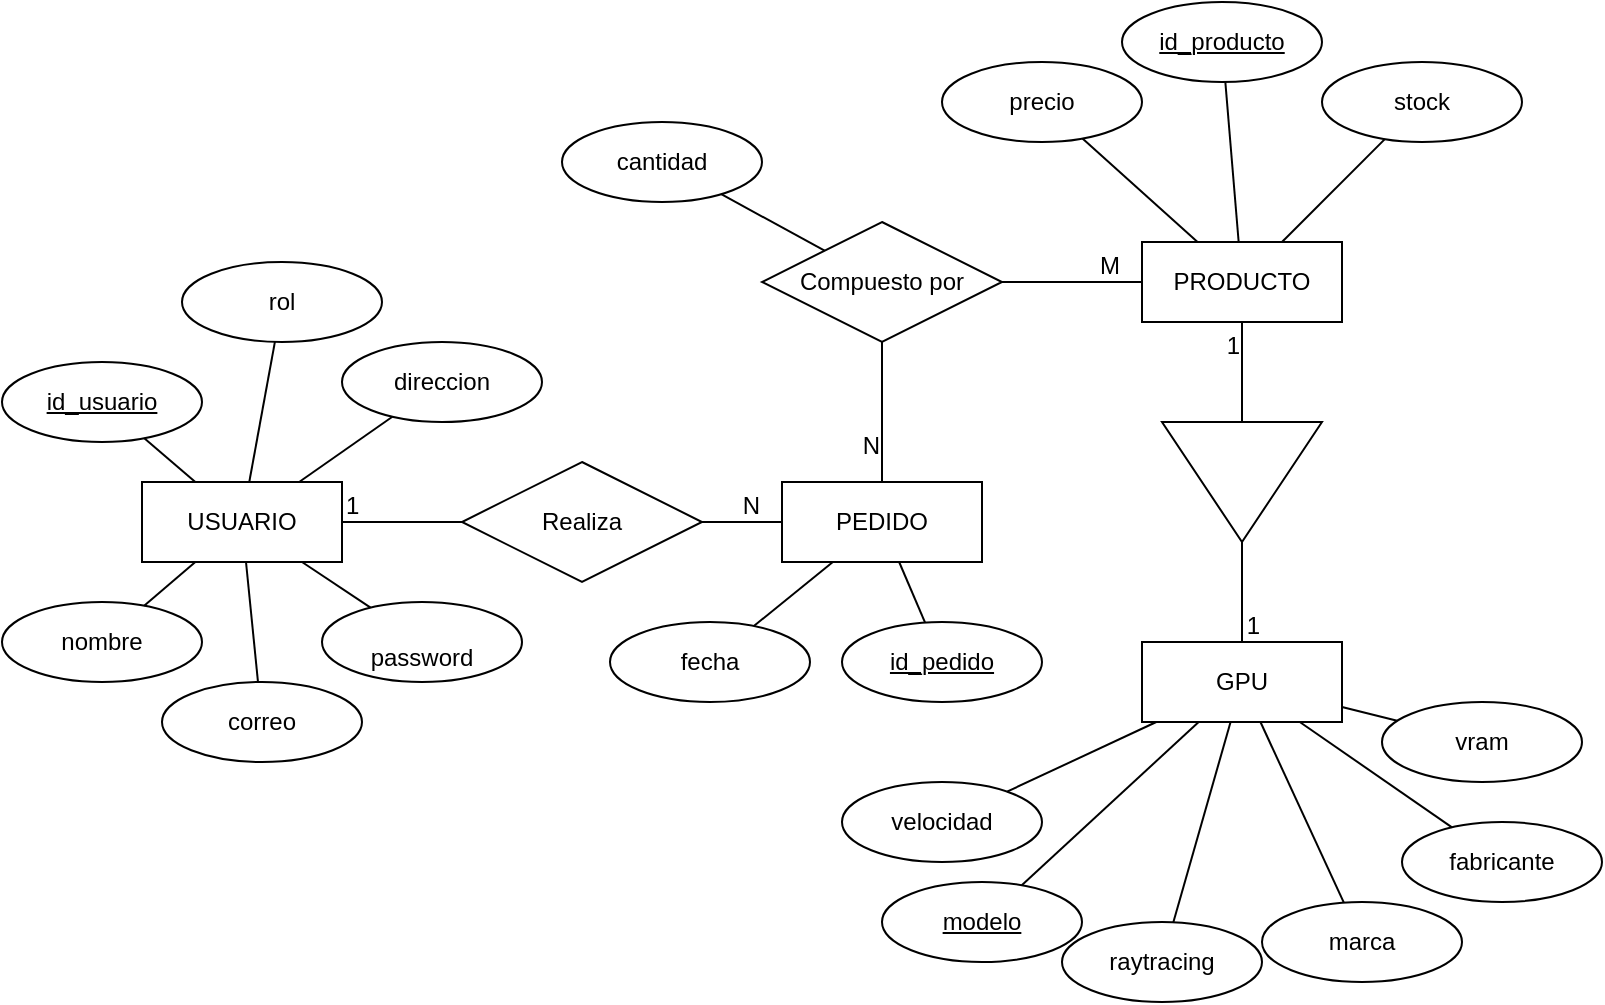 <mxfile version="24.0.7" type="github">
  <diagram name="Página-1" id="lyMBnRNk6s1UJv5n6M9Y">
    <mxGraphModel dx="1033" dy="556" grid="1" gridSize="10" guides="1" tooltips="1" connect="1" arrows="1" fold="1" page="1" pageScale="1" pageWidth="827" pageHeight="1169" math="0" shadow="0">
      <root>
        <mxCell id="0" />
        <mxCell id="1" parent="0" />
        <mxCell id="ASPx3OWDytFwxY4XE56K-14" value="USUARIO" style="whiteSpace=wrap;html=1;align=center;" parent="1" vertex="1">
          <mxGeometry x="80" y="260" width="100" height="40" as="geometry" />
        </mxCell>
        <mxCell id="ASPx3OWDytFwxY4XE56K-15" value="nombre" style="ellipse;whiteSpace=wrap;html=1;align=center;" parent="1" vertex="1">
          <mxGeometry x="10" y="320" width="100" height="40" as="geometry" />
        </mxCell>
        <mxCell id="ASPx3OWDytFwxY4XE56K-16" value="Compuesto por" style="shape=rhombus;perimeter=rhombusPerimeter;whiteSpace=wrap;html=1;align=center;" parent="1" vertex="1">
          <mxGeometry x="390" y="130" width="120" height="60" as="geometry" />
        </mxCell>
        <mxCell id="ASPx3OWDytFwxY4XE56K-22" value="id_usuario" style="ellipse;whiteSpace=wrap;html=1;align=center;fontStyle=4;" parent="1" vertex="1">
          <mxGeometry x="10" y="200" width="100" height="40" as="geometry" />
        </mxCell>
        <mxCell id="ASPx3OWDytFwxY4XE56K-23" value="id_producto" style="ellipse;whiteSpace=wrap;html=1;align=center;fontStyle=4;" parent="1" vertex="1">
          <mxGeometry x="570" y="20" width="100" height="40" as="geometry" />
        </mxCell>
        <mxCell id="ASPx3OWDytFwxY4XE56K-25" value="PEDIDO" style="whiteSpace=wrap;html=1;align=center;" parent="1" vertex="1">
          <mxGeometry x="400" y="260" width="100" height="40" as="geometry" />
        </mxCell>
        <mxCell id="ASPx3OWDytFwxY4XE56K-26" value="Realiza" style="shape=rhombus;perimeter=rhombusPerimeter;whiteSpace=wrap;html=1;align=center;" parent="1" vertex="1">
          <mxGeometry x="240" y="250" width="120" height="60" as="geometry" />
        </mxCell>
        <mxCell id="ASPx3OWDytFwxY4XE56K-29" value="PRODUCTO" style="whiteSpace=wrap;html=1;align=center;" parent="1" vertex="1">
          <mxGeometry x="580" y="140" width="100" height="40" as="geometry" />
        </mxCell>
        <mxCell id="ASPx3OWDytFwxY4XE56K-31" value="id_pedido" style="ellipse;whiteSpace=wrap;html=1;align=center;fontStyle=4;" parent="1" vertex="1">
          <mxGeometry x="430" y="330" width="100" height="40" as="geometry" />
        </mxCell>
        <mxCell id="ASPx3OWDytFwxY4XE56K-32" value="&lt;div&gt;&lt;br&gt;&lt;/div&gt;&lt;div&gt;password&lt;br&gt;&lt;/div&gt;" style="ellipse;whiteSpace=wrap;html=1;align=center;" parent="1" vertex="1">
          <mxGeometry x="170" y="320" width="100" height="40" as="geometry" />
        </mxCell>
        <mxCell id="ASPx3OWDytFwxY4XE56K-33" value="stock" style="ellipse;whiteSpace=wrap;html=1;align=center;" parent="1" vertex="1">
          <mxGeometry x="670" y="50" width="100" height="40" as="geometry" />
        </mxCell>
        <mxCell id="ASPx3OWDytFwxY4XE56K-35" value="rol" style="ellipse;whiteSpace=wrap;html=1;align=center;" parent="1" vertex="1">
          <mxGeometry x="100" y="150" width="100" height="40" as="geometry" />
        </mxCell>
        <mxCell id="ASPx3OWDytFwxY4XE56K-42" value="precio" style="ellipse;whiteSpace=wrap;html=1;align=center;" parent="1" vertex="1">
          <mxGeometry x="480" y="50" width="100" height="40" as="geometry" />
        </mxCell>
        <mxCell id="ASPx3OWDytFwxY4XE56K-53" value="" style="endArrow=none;html=1;rounded=0;" parent="1" source="ASPx3OWDytFwxY4XE56K-29" target="ASPx3OWDytFwxY4XE56K-33" edge="1">
          <mxGeometry relative="1" as="geometry">
            <mxPoint x="860" y="251" as="sourcePoint" />
            <mxPoint x="904" y="234" as="targetPoint" />
          </mxGeometry>
        </mxCell>
        <mxCell id="ASPx3OWDytFwxY4XE56K-54" value="" style="endArrow=none;html=1;rounded=0;" parent="1" source="ASPx3OWDytFwxY4XE56K-29" target="ASPx3OWDytFwxY4XE56K-23" edge="1">
          <mxGeometry relative="1" as="geometry">
            <mxPoint x="870" y="261" as="sourcePoint" />
            <mxPoint x="914" y="244" as="targetPoint" />
          </mxGeometry>
        </mxCell>
        <mxCell id="ASPx3OWDytFwxY4XE56K-55" value="" style="endArrow=none;html=1;rounded=0;" parent="1" source="ASPx3OWDytFwxY4XE56K-42" target="ASPx3OWDytFwxY4XE56K-29" edge="1">
          <mxGeometry relative="1" as="geometry">
            <mxPoint x="880" y="271" as="sourcePoint" />
            <mxPoint x="924" y="254" as="targetPoint" />
          </mxGeometry>
        </mxCell>
        <mxCell id="ASPx3OWDytFwxY4XE56K-56" value="" style="endArrow=none;html=1;rounded=0;" parent="1" source="ASPx3OWDytFwxY4XE56K-25" target="ASPx3OWDytFwxY4XE56K-31" edge="1">
          <mxGeometry relative="1" as="geometry">
            <mxPoint x="890" y="281" as="sourcePoint" />
            <mxPoint x="934" y="264" as="targetPoint" />
          </mxGeometry>
        </mxCell>
        <mxCell id="ASPx3OWDytFwxY4XE56K-59" value="" style="endArrow=none;html=1;rounded=0;" parent="1" source="ASPx3OWDytFwxY4XE56K-35" target="ASPx3OWDytFwxY4XE56K-14" edge="1">
          <mxGeometry relative="1" as="geometry">
            <mxPoint x="920" y="311" as="sourcePoint" />
            <mxPoint x="964" y="294" as="targetPoint" />
          </mxGeometry>
        </mxCell>
        <mxCell id="ASPx3OWDytFwxY4XE56K-60" value="" style="endArrow=none;html=1;rounded=0;" parent="1" source="ASPx3OWDytFwxY4XE56K-14" target="ASPx3OWDytFwxY4XE56K-22" edge="1">
          <mxGeometry relative="1" as="geometry">
            <mxPoint x="930" y="321" as="sourcePoint" />
            <mxPoint x="974" y="304" as="targetPoint" />
          </mxGeometry>
        </mxCell>
        <mxCell id="ASPx3OWDytFwxY4XE56K-61" value="" style="endArrow=none;html=1;rounded=0;" parent="1" source="ASPx3OWDytFwxY4XE56K-14" target="ASPx3OWDytFwxY4XE56K-32" edge="1">
          <mxGeometry relative="1" as="geometry">
            <mxPoint x="196" y="317" as="sourcePoint" />
            <mxPoint x="240" y="300" as="targetPoint" />
          </mxGeometry>
        </mxCell>
        <mxCell id="ASPx3OWDytFwxY4XE56K-62" value="" style="endArrow=none;html=1;rounded=0;" parent="1" source="ASPx3OWDytFwxY4XE56K-15" target="ASPx3OWDytFwxY4XE56K-14" edge="1">
          <mxGeometry relative="1" as="geometry">
            <mxPoint x="66" y="420" as="sourcePoint" />
            <mxPoint x="110" y="403" as="targetPoint" />
          </mxGeometry>
        </mxCell>
        <mxCell id="ASPx3OWDytFwxY4XE56K-67" value="" style="endArrow=none;html=1;rounded=0;" parent="1" source="ASPx3OWDytFwxY4XE56K-14" target="ASPx3OWDytFwxY4XE56K-26" edge="1">
          <mxGeometry relative="1" as="geometry">
            <mxPoint x="250" y="340" as="sourcePoint" />
            <mxPoint x="410" y="340" as="targetPoint" />
          </mxGeometry>
        </mxCell>
        <mxCell id="ASPx3OWDytFwxY4XE56K-68" value="1" style="resizable=0;html=1;whiteSpace=wrap;align=left;verticalAlign=bottom;" parent="ASPx3OWDytFwxY4XE56K-67" connectable="0" vertex="1">
          <mxGeometry x="-1" relative="1" as="geometry" />
        </mxCell>
        <mxCell id="ASPx3OWDytFwxY4XE56K-69" value="" style="resizable=0;html=1;whiteSpace=wrap;align=right;verticalAlign=bottom;" parent="ASPx3OWDytFwxY4XE56K-67" connectable="0" vertex="1">
          <mxGeometry x="1" relative="1" as="geometry" />
        </mxCell>
        <mxCell id="ASPx3OWDytFwxY4XE56K-70" value="" style="endArrow=none;html=1;rounded=0;" parent="1" source="ASPx3OWDytFwxY4XE56K-26" target="ASPx3OWDytFwxY4XE56K-25" edge="1">
          <mxGeometry relative="1" as="geometry">
            <mxPoint x="354" y="300" as="sourcePoint" />
            <mxPoint x="414" y="300" as="targetPoint" />
          </mxGeometry>
        </mxCell>
        <mxCell id="ASPx3OWDytFwxY4XE56K-71" value="" style="resizable=0;html=1;whiteSpace=wrap;align=left;verticalAlign=bottom;" parent="ASPx3OWDytFwxY4XE56K-70" connectable="0" vertex="1">
          <mxGeometry x="-1" relative="1" as="geometry" />
        </mxCell>
        <mxCell id="ASPx3OWDytFwxY4XE56K-72" value="N" style="resizable=0;html=1;whiteSpace=wrap;align=right;verticalAlign=bottom;" parent="ASPx3OWDytFwxY4XE56K-70" connectable="0" vertex="1">
          <mxGeometry x="1" relative="1" as="geometry">
            <mxPoint x="-10" as="offset" />
          </mxGeometry>
        </mxCell>
        <mxCell id="ASPx3OWDytFwxY4XE56K-73" value="" style="endArrow=none;html=1;rounded=0;" parent="1" source="ASPx3OWDytFwxY4XE56K-16" target="ASPx3OWDytFwxY4XE56K-25" edge="1">
          <mxGeometry relative="1" as="geometry">
            <mxPoint x="710" y="491" as="sourcePoint" />
            <mxPoint x="710" y="420" as="targetPoint" />
          </mxGeometry>
        </mxCell>
        <mxCell id="ASPx3OWDytFwxY4XE56K-74" value="" style="resizable=0;html=1;whiteSpace=wrap;align=left;verticalAlign=bottom;" parent="ASPx3OWDytFwxY4XE56K-73" connectable="0" vertex="1">
          <mxGeometry x="-1" relative="1" as="geometry" />
        </mxCell>
        <mxCell id="ASPx3OWDytFwxY4XE56K-75" value="N" style="resizable=0;html=1;whiteSpace=wrap;align=right;verticalAlign=bottom;" parent="ASPx3OWDytFwxY4XE56K-73" connectable="0" vertex="1">
          <mxGeometry x="1" relative="1" as="geometry">
            <mxPoint y="-10" as="offset" />
          </mxGeometry>
        </mxCell>
        <mxCell id="ASPx3OWDytFwxY4XE56K-76" value="" style="triangle;whiteSpace=wrap;html=1;rotation=90;textDirection=vertical-rl;" parent="1" vertex="1">
          <mxGeometry x="600" y="220" width="60" height="80" as="geometry" />
        </mxCell>
        <mxCell id="ASPx3OWDytFwxY4XE56K-77" value="" style="endArrow=none;html=1;rounded=0;" parent="1" source="ASPx3OWDytFwxY4XE56K-78" target="ASPx3OWDytFwxY4XE56K-25" edge="1">
          <mxGeometry relative="1" as="geometry">
            <mxPoint x="310" y="130" as="sourcePoint" />
            <mxPoint x="420" y="140" as="targetPoint" />
          </mxGeometry>
        </mxCell>
        <mxCell id="ASPx3OWDytFwxY4XE56K-78" value="fecha" style="ellipse;whiteSpace=wrap;html=1;align=center;" parent="1" vertex="1">
          <mxGeometry x="314" y="330" width="100" height="40" as="geometry" />
        </mxCell>
        <mxCell id="ASPx3OWDytFwxY4XE56K-79" value="cantidad" style="ellipse;whiteSpace=wrap;html=1;align=center;" parent="1" vertex="1">
          <mxGeometry x="290" y="80" width="100" height="40" as="geometry" />
        </mxCell>
        <mxCell id="ASPx3OWDytFwxY4XE56K-80" value="" style="endArrow=none;html=1;rounded=0;" parent="1" source="ASPx3OWDytFwxY4XE56K-79" target="ASPx3OWDytFwxY4XE56K-16" edge="1">
          <mxGeometry relative="1" as="geometry">
            <mxPoint x="345" y="168" as="sourcePoint" />
            <mxPoint x="416" y="182" as="targetPoint" />
          </mxGeometry>
        </mxCell>
        <mxCell id="ASPx3OWDytFwxY4XE56K-83" value="" style="endArrow=none;html=1;rounded=0;" parent="1" source="ASPx3OWDytFwxY4XE56K-16" target="ASPx3OWDytFwxY4XE56K-29" edge="1">
          <mxGeometry relative="1" as="geometry">
            <mxPoint x="460" y="230" as="sourcePoint" />
            <mxPoint x="460" y="270" as="targetPoint" />
          </mxGeometry>
        </mxCell>
        <mxCell id="ASPx3OWDytFwxY4XE56K-84" value="" style="resizable=0;html=1;whiteSpace=wrap;align=left;verticalAlign=bottom;" parent="ASPx3OWDytFwxY4XE56K-83" connectable="0" vertex="1">
          <mxGeometry x="-1" relative="1" as="geometry" />
        </mxCell>
        <mxCell id="ASPx3OWDytFwxY4XE56K-85" value="M" style="resizable=0;html=1;whiteSpace=wrap;align=right;verticalAlign=bottom;" parent="ASPx3OWDytFwxY4XE56K-83" connectable="0" vertex="1">
          <mxGeometry x="1" relative="1" as="geometry">
            <mxPoint x="-10" as="offset" />
          </mxGeometry>
        </mxCell>
        <mxCell id="ASPx3OWDytFwxY4XE56K-88" value="correo" style="ellipse;whiteSpace=wrap;html=1;align=center;" parent="1" vertex="1">
          <mxGeometry x="90" y="360" width="100" height="40" as="geometry" />
        </mxCell>
        <mxCell id="ASPx3OWDytFwxY4XE56K-89" value="" style="endArrow=none;html=1;rounded=0;" parent="1" source="ASPx3OWDytFwxY4XE56K-14" target="ASPx3OWDytFwxY4XE56K-88" edge="1">
          <mxGeometry relative="1" as="geometry">
            <mxPoint x="153" y="310" as="sourcePoint" />
            <mxPoint x="167" y="331" as="targetPoint" />
          </mxGeometry>
        </mxCell>
        <mxCell id="ASPx3OWDytFwxY4XE56K-90" value="modelo" style="ellipse;whiteSpace=wrap;html=1;align=center;fontStyle=4;" parent="1" vertex="1">
          <mxGeometry x="450" y="460" width="100" height="40" as="geometry" />
        </mxCell>
        <mxCell id="ASPx3OWDytFwxY4XE56K-91" value="&lt;div&gt;GPU&lt;/div&gt;" style="whiteSpace=wrap;html=1;align=center;" parent="1" vertex="1">
          <mxGeometry x="580" y="340" width="100" height="40" as="geometry" />
        </mxCell>
        <mxCell id="ASPx3OWDytFwxY4XE56K-92" value="fabricante" style="ellipse;whiteSpace=wrap;html=1;align=center;" parent="1" vertex="1">
          <mxGeometry x="710" y="430" width="100" height="40" as="geometry" />
        </mxCell>
        <mxCell id="ASPx3OWDytFwxY4XE56K-93" value="marca" style="ellipse;whiteSpace=wrap;html=1;align=center;" parent="1" vertex="1">
          <mxGeometry x="640" y="470" width="100" height="40" as="geometry" />
        </mxCell>
        <mxCell id="ASPx3OWDytFwxY4XE56K-94" value="vram" style="ellipse;whiteSpace=wrap;html=1;align=center;" parent="1" vertex="1">
          <mxGeometry x="700" y="370" width="100" height="40" as="geometry" />
        </mxCell>
        <mxCell id="ASPx3OWDytFwxY4XE56K-95" value="velocidad" style="ellipse;whiteSpace=wrap;html=1;align=center;" parent="1" vertex="1">
          <mxGeometry x="430" y="410" width="100" height="40" as="geometry" />
        </mxCell>
        <mxCell id="ASPx3OWDytFwxY4XE56K-96" value="raytracing" style="ellipse;whiteSpace=wrap;html=1;align=center;" parent="1" vertex="1">
          <mxGeometry x="540" y="480" width="100" height="40" as="geometry" />
        </mxCell>
        <mxCell id="ASPx3OWDytFwxY4XE56K-97" value="" style="endArrow=none;html=1;rounded=0;" parent="1" source="ASPx3OWDytFwxY4XE56K-91" target="ASPx3OWDytFwxY4XE56K-94" edge="1">
          <mxGeometry relative="1" as="geometry">
            <mxPoint x="750" y="420" as="sourcePoint" />
            <mxPoint x="910" y="420" as="targetPoint" />
          </mxGeometry>
        </mxCell>
        <mxCell id="ASPx3OWDytFwxY4XE56K-98" value="" style="endArrow=none;html=1;rounded=0;" parent="1" source="ASPx3OWDytFwxY4XE56K-91" target="ASPx3OWDytFwxY4XE56K-95" edge="1">
          <mxGeometry relative="1" as="geometry">
            <mxPoint x="680" y="411" as="sourcePoint" />
            <mxPoint x="724" y="394" as="targetPoint" />
          </mxGeometry>
        </mxCell>
        <mxCell id="ASPx3OWDytFwxY4XE56K-99" value="" style="endArrow=none;html=1;rounded=0;" parent="1" source="ASPx3OWDytFwxY4XE56K-91" target="ASPx3OWDytFwxY4XE56K-93" edge="1">
          <mxGeometry relative="1" as="geometry">
            <mxPoint x="690" y="421" as="sourcePoint" />
            <mxPoint x="734" y="404" as="targetPoint" />
          </mxGeometry>
        </mxCell>
        <mxCell id="ASPx3OWDytFwxY4XE56K-100" value="" style="endArrow=none;html=1;rounded=0;" parent="1" source="ASPx3OWDytFwxY4XE56K-91" target="ASPx3OWDytFwxY4XE56K-90" edge="1">
          <mxGeometry relative="1" as="geometry">
            <mxPoint x="700" y="431" as="sourcePoint" />
            <mxPoint x="744" y="414" as="targetPoint" />
          </mxGeometry>
        </mxCell>
        <mxCell id="ASPx3OWDytFwxY4XE56K-101" value="" style="endArrow=none;html=1;rounded=0;" parent="1" source="ASPx3OWDytFwxY4XE56K-91" target="ASPx3OWDytFwxY4XE56K-96" edge="1">
          <mxGeometry relative="1" as="geometry">
            <mxPoint x="710" y="441" as="sourcePoint" />
            <mxPoint x="754" y="424" as="targetPoint" />
          </mxGeometry>
        </mxCell>
        <mxCell id="ASPx3OWDytFwxY4XE56K-102" value="" style="endArrow=none;html=1;rounded=0;" parent="1" source="ASPx3OWDytFwxY4XE56K-91" target="ASPx3OWDytFwxY4XE56K-92" edge="1">
          <mxGeometry relative="1" as="geometry">
            <mxPoint x="720" y="451" as="sourcePoint" />
            <mxPoint x="764" y="434" as="targetPoint" />
          </mxGeometry>
        </mxCell>
        <mxCell id="ASPx3OWDytFwxY4XE56K-105" value="" style="endArrow=none;html=1;rounded=0;" parent="1" source="ASPx3OWDytFwxY4XE56K-76" target="ASPx3OWDytFwxY4XE56K-29" edge="1">
          <mxGeometry relative="1" as="geometry">
            <mxPoint x="660" y="200" as="sourcePoint" />
            <mxPoint x="820" y="200" as="targetPoint" />
          </mxGeometry>
        </mxCell>
        <mxCell id="ASPx3OWDytFwxY4XE56K-106" value="1" style="resizable=0;html=1;whiteSpace=wrap;align=right;verticalAlign=bottom;" parent="ASPx3OWDytFwxY4XE56K-105" connectable="0" vertex="1">
          <mxGeometry x="1" relative="1" as="geometry">
            <mxPoint y="20" as="offset" />
          </mxGeometry>
        </mxCell>
        <mxCell id="ASPx3OWDytFwxY4XE56K-108" value="" style="endArrow=none;html=1;rounded=0;" parent="1" source="ASPx3OWDytFwxY4XE56K-76" target="ASPx3OWDytFwxY4XE56K-91" edge="1">
          <mxGeometry relative="1" as="geometry">
            <mxPoint x="620.333" y="286.055" as="sourcePoint" />
            <mxPoint x="639.67" y="390" as="targetPoint" />
          </mxGeometry>
        </mxCell>
        <mxCell id="ASPx3OWDytFwxY4XE56K-109" value="1" style="resizable=0;html=1;whiteSpace=wrap;align=right;verticalAlign=bottom;" parent="ASPx3OWDytFwxY4XE56K-108" connectable="0" vertex="1">
          <mxGeometry x="1" relative="1" as="geometry">
            <mxPoint x="10" as="offset" />
          </mxGeometry>
        </mxCell>
        <mxCell id="tpc48FbEabItcqHVrE8z-1" value="direccion" style="ellipse;whiteSpace=wrap;html=1;align=center;" vertex="1" parent="1">
          <mxGeometry x="180" y="190" width="100" height="40" as="geometry" />
        </mxCell>
        <mxCell id="tpc48FbEabItcqHVrE8z-2" value="" style="endArrow=none;html=1;rounded=0;" edge="1" parent="1" source="ASPx3OWDytFwxY4XE56K-14" target="tpc48FbEabItcqHVrE8z-1">
          <mxGeometry relative="1" as="geometry">
            <mxPoint x="170" y="310" as="sourcePoint" />
            <mxPoint x="204" y="333" as="targetPoint" />
          </mxGeometry>
        </mxCell>
      </root>
    </mxGraphModel>
  </diagram>
</mxfile>
